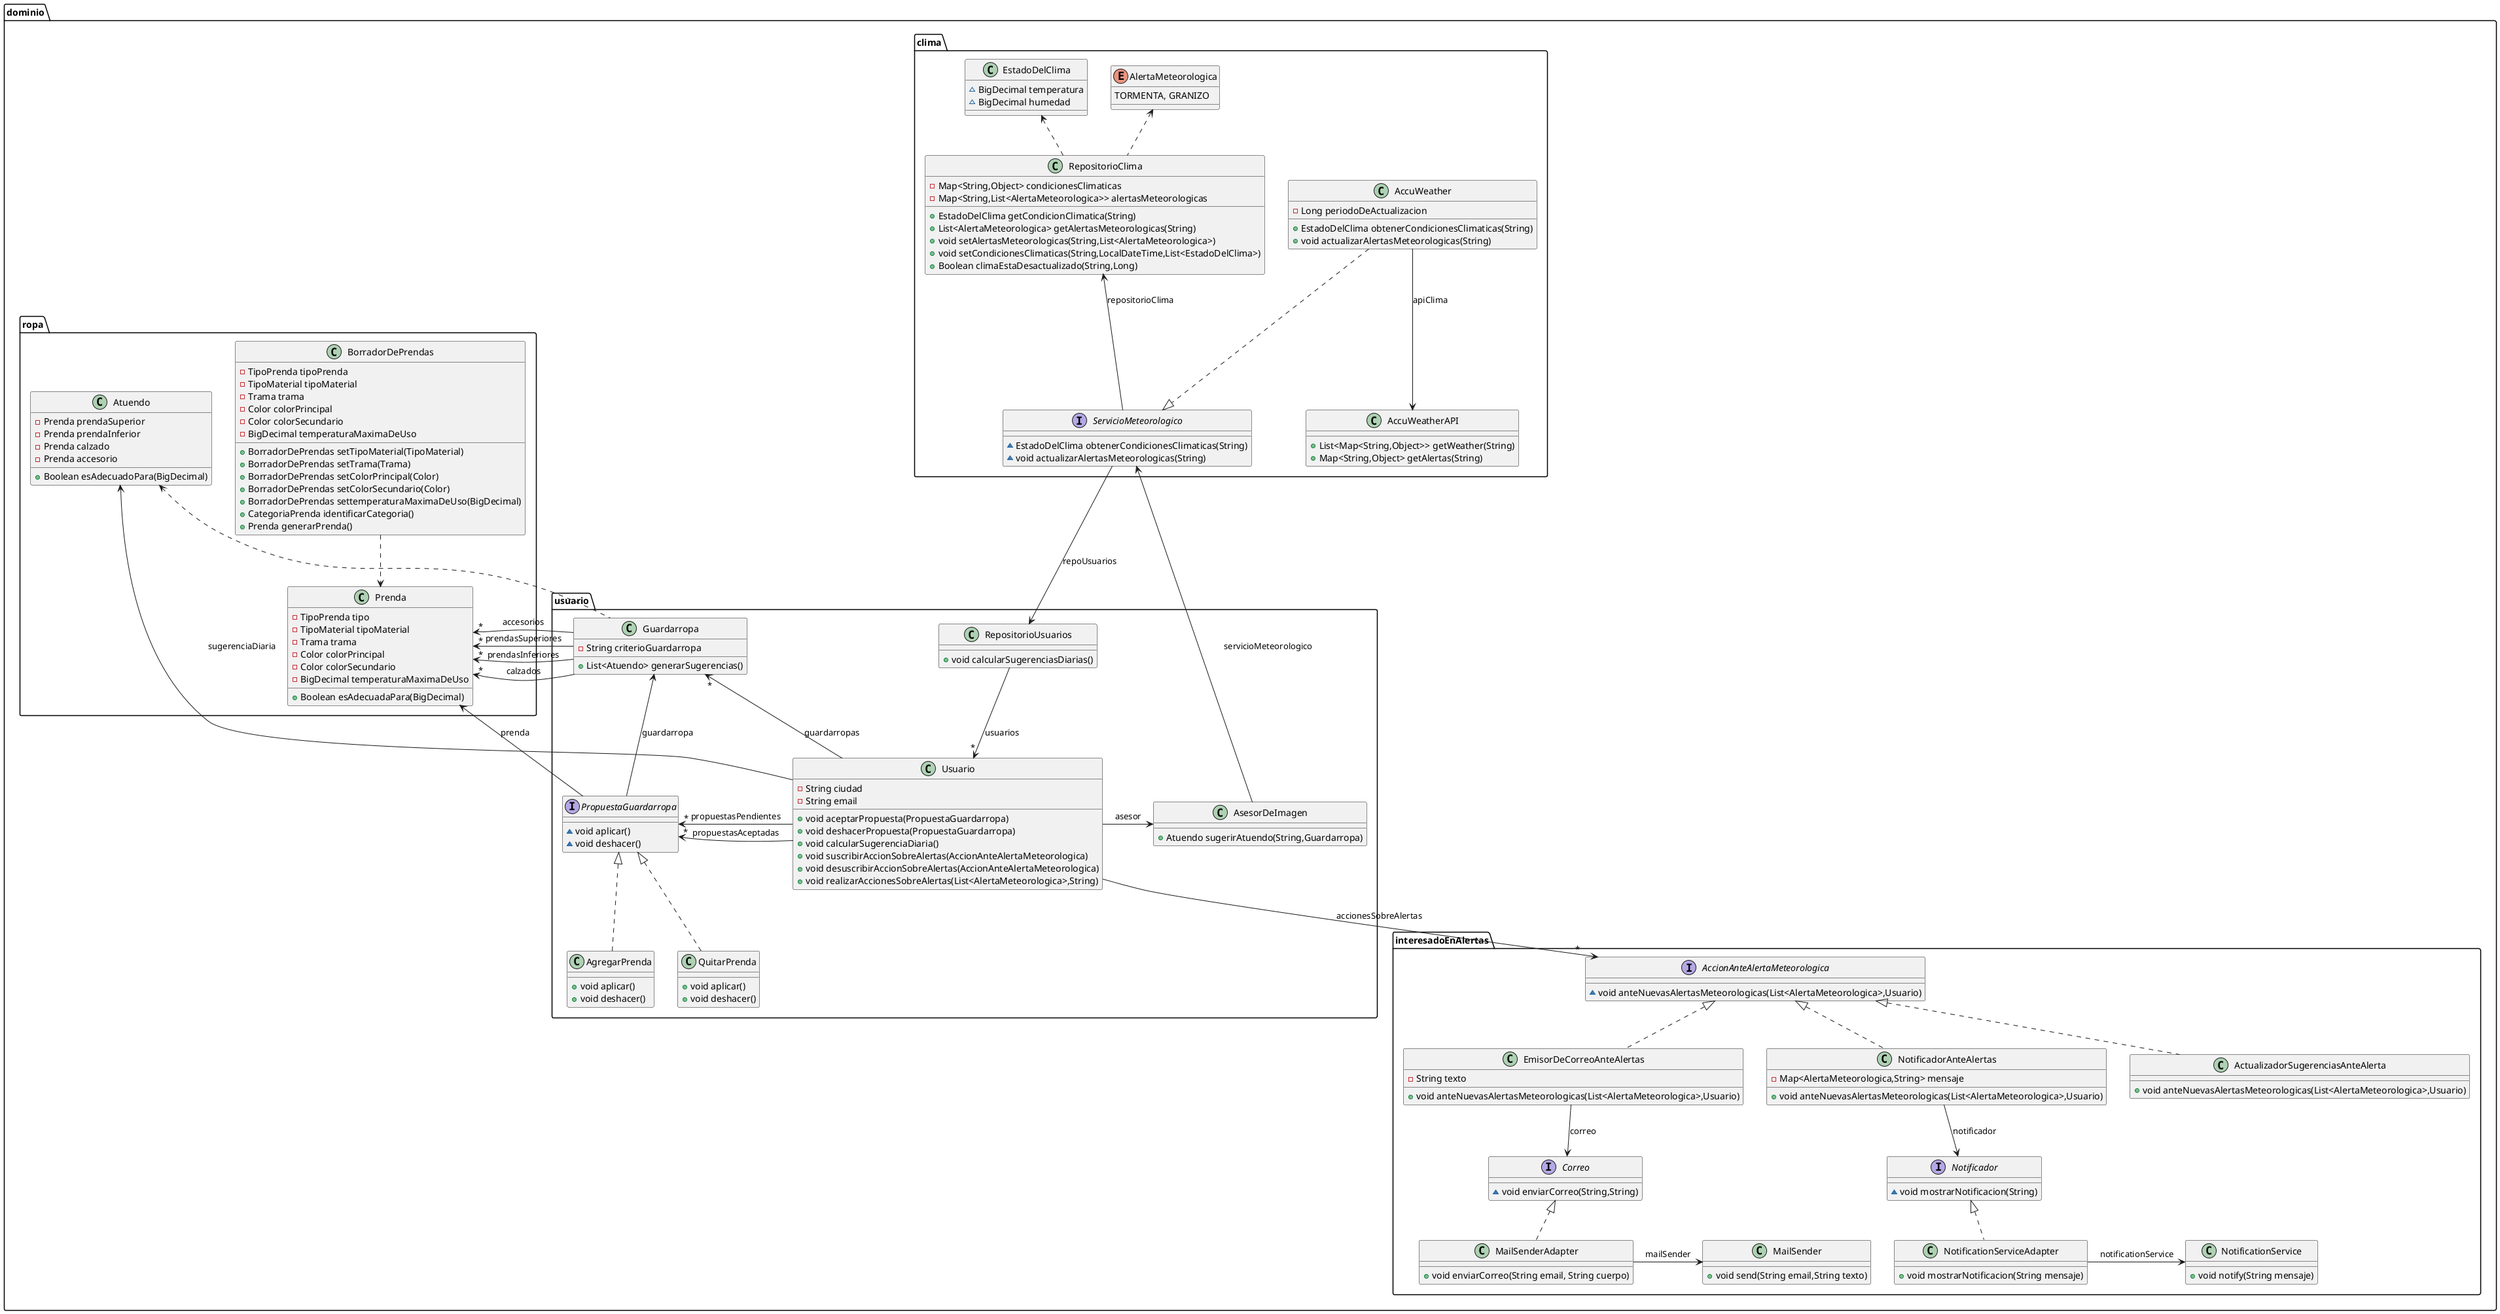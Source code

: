 @startuml

enum dominio.clima.AlertaMeteorologica {
  TORMENTA, GRANIZO
}
class dominio.interesadoEnAlertas.NotificationService {
+ void notify(String mensaje)
}
class dominio.usuario.Usuario {
- String ciudad
- String email
+ void aceptarPropuesta(PropuestaGuardarropa)
+ void deshacerPropuesta(PropuestaGuardarropa)
+ void calcularSugerenciaDiaria()
+ void suscribirAccionSobreAlertas(AccionAnteAlertaMeteorologica)
+ void desuscribirAccionSobreAlertas(AccionAnteAlertaMeteorologica)
+ void realizarAccionesSobreAlertas(List<AlertaMeteorologica>,String)
}
class dominio.ropa.BorradorDePrendas {
- TipoPrenda tipoPrenda
- TipoMaterial tipoMaterial
- Trama trama
- Color colorPrincipal
- Color colorSecundario
- BigDecimal temperaturaMaximaDeUso
+ BorradorDePrendas setTipoMaterial(TipoMaterial)
+ BorradorDePrendas setTrama(Trama)
+ BorradorDePrendas setColorPrincipal(Color)
+ BorradorDePrendas setColorSecundario(Color)
+ BorradorDePrendas settemperaturaMaximaDeUso(BigDecimal)
+ CategoriaPrenda identificarCategoria()
+ Prenda generarPrenda()
}
class dominio.usuario.Guardarropa {
- String criterioGuardarropa
+ List<Atuendo> generarSugerencias()
}
class dominio.usuario.AgregarPrenda {
+ void aplicar()
+ void deshacer()
}
class dominio.clima.EstadoDelClima {
~ BigDecimal temperatura
~ BigDecimal humedad
}
class dominio.interesadoEnAlertas.MailSender {
+ void send(String email,String texto)
}
class dominio.ropa.Prenda {
- TipoPrenda tipo
- TipoMaterial tipoMaterial
- Trama trama
- Color colorPrincipal
- Color colorSecundario
- BigDecimal temperaturaMaximaDeUso
+ Boolean esAdecuadaPara(BigDecimal)
}
class dominio.clima.AccuWeatherAPI {
+ List<Map<String,Object>> getWeather(String)
+ Map<String,Object> getAlertas(String)
}
interface dominio.interesadoEnAlertas.Correo {
~ void enviarCorreo(String,String)
}
class dominio.interesadoEnAlertas.ActualizadorSugerenciasAnteAlerta {
+ void anteNuevasAlertasMeteorologicas(List<AlertaMeteorologica>,Usuario)
}
class dominio.usuario.AsesorDeImagen {
+ Atuendo sugerirAtuendo(String,Guardarropa)
}
interface dominio.interesadoEnAlertas.Notificador {
~ void mostrarNotificacion(String)
}
class dominio.interesadoEnAlertas.NotificadorAnteAlertas {
- Map<AlertaMeteorologica,String> mensaje
+ void anteNuevasAlertasMeteorologicas(List<AlertaMeteorologica>,Usuario)
}
class dominio.usuario.RepositorioUsuarios {
+ void calcularSugerenciasDiarias()
}
class dominio.interesadoEnAlertas.EmisorDeCorreoAnteAlertas {
- String texto
+ void anteNuevasAlertasMeteorologicas(List<AlertaMeteorologica>,Usuario)
}
class dominio.clima.AccuWeather {
- Long periodoDeActualizacion
+ EstadoDelClima obtenerCondicionesClimaticas(String)
+ void actualizarAlertasMeteorologicas(String)
}
class dominio.usuario.QuitarPrenda {
+ void aplicar()
+ void deshacer()
}
class dominio.clima.RepositorioClima {
- Map<String,Object> condicionesClimaticas
- Map<String,List<AlertaMeteorologica>> alertasMeteorologicas
+ EstadoDelClima getCondicionClimatica(String)
+ List<AlertaMeteorologica> getAlertasMeteorologicas(String)
+ void setAlertasMeteorologicas(String,List<AlertaMeteorologica>)
+ void setCondicionesClimaticas(String,LocalDateTime,List<EstadoDelClima>)
+ Boolean climaEstaDesactualizado(String,Long)
}
interface dominio.clima.ServicioMeteorologico {
~ EstadoDelClima obtenerCondicionesClimaticas(String)
~ void actualizarAlertasMeteorologicas(String)
}
interface dominio.interesadoEnAlertas.AccionAnteAlertaMeteorologica {
~ void anteNuevasAlertasMeteorologicas(List<AlertaMeteorologica>,Usuario)
}
interface dominio.usuario.PropuestaGuardarropa {
~ void aplicar()
~ void deshacer()
}
class dominio.ropa.Atuendo {
- Prenda prendaSuperior
- Prenda prendaInferior
- Prenda calzado
- Prenda accesorio
+ Boolean esAdecuadoPara(BigDecimal)
}

class dominio.interesadoEnAlertas.MailSenderAdapter {
+ void enviarCorreo(String email, String cuerpo)
}
class dominio.interesadoEnAlertas.NotificationServiceAdapter {
+ void mostrarNotificacion(String mensaje)
}

dominio.ropa.Prenda <.up. dominio.ropa.BorradorDePrendas
dominio.ropa.Atuendo <.down. dominio.usuario.Guardarropa
dominio.clima.EstadoDelClima <.. dominio.clima.RepositorioClima
dominio.clima.AlertaMeteorologica <.. dominio.clima.RepositorioClima

dominio.usuario.PropuestaGuardarropa <|.. dominio.usuario.AgregarPrenda
dominio.interesadoEnAlertas.AccionAnteAlertaMeteorologica <|.. dominio.interesadoEnAlertas.ActualizadorSugerenciasAnteAlerta
dominio.interesadoEnAlertas.AccionAnteAlertaMeteorologica <|.. dominio.interesadoEnAlertas.NotificadorAnteAlertas
dominio.interesadoEnAlertas.AccionAnteAlertaMeteorologica <|.. dominio.interesadoEnAlertas.EmisorDeCorreoAnteAlertas
dominio.clima.ServicioMeteorologico <|.up. dominio.clima.AccuWeather
dominio.usuario.PropuestaGuardarropa <|.. dominio.usuario.QuitarPrenda
dominio.interesadoEnAlertas.Correo <|.. dominio.interesadoEnAlertas.MailSenderAdapter
dominio.interesadoEnAlertas.Notificador <|.. dominio.interesadoEnAlertas.NotificationServiceAdapter

dominio.usuario.Guardarropa "*" <-- dominio.usuario.Usuario: guardarropas
dominio.usuario.PropuestaGuardarropa "*" <-right- dominio.usuario.Usuario: propuestasPendientes
dominio.usuario.PropuestaGuardarropa "*" <-- dominio.usuario.Usuario: propuestasAceptadas
dominio.usuario.AsesorDeImagen <-left- dominio.usuario.Usuario: asesor
dominio.ropa.Atuendo <-- dominio.usuario.Usuario: sugerenciaDiaria
dominio.interesadoEnAlertas.AccionAnteAlertaMeteorologica "*" <-up- dominio.usuario.Usuario: accionesSobreAlertas

dominio.ropa.Prenda "*" <-right- dominio.usuario.Guardarropa: prendasSuperiores
dominio.ropa.Prenda "*" <-right- dominio.usuario.Guardarropa: prendasInferiores
dominio.ropa.Prenda "*" <-right- dominio.usuario.Guardarropa: calzados
dominio.ropa.Prenda "*" <-right- dominio.usuario.Guardarropa: accesorios

dominio.usuario.Guardarropa <-- dominio.usuario.PropuestaGuardarropa: guardarropa
dominio.ropa.Prenda <-- dominio.usuario.PropuestaGuardarropa: prenda

dominio.clima.ServicioMeteorologico <-down- dominio.usuario.AsesorDeImagen: servicioMeteorologico

dominio.interesadoEnAlertas.Notificador <-up- dominio.interesadoEnAlertas.NotificadorAnteAlertas: notificador

dominio.usuario.Usuario "*" <-up- dominio.usuario.RepositorioUsuarios: usuarios

dominio.interesadoEnAlertas.Correo <-up- dominio.interesadoEnAlertas.EmisorDeCorreoAnteAlertas: correo

dominio.clima.AccuWeatherAPI <-up- dominio.clima.AccuWeather: apiClima

dominio.clima.RepositorioClima <-down- dominio.clima.ServicioMeteorologico: repositorioClima
dominio.usuario.RepositorioUsuarios <-up- dominio.clima.ServicioMeteorologico: repoUsuarios

dominio.interesadoEnAlertas.MailSender <-left- dominio.interesadoEnAlertas.MailSenderAdapter: mailSender
dominio.interesadoEnAlertas.NotificationService <-left- dominio.interesadoEnAlertas.NotificationServiceAdapter: notificationService

@enduml